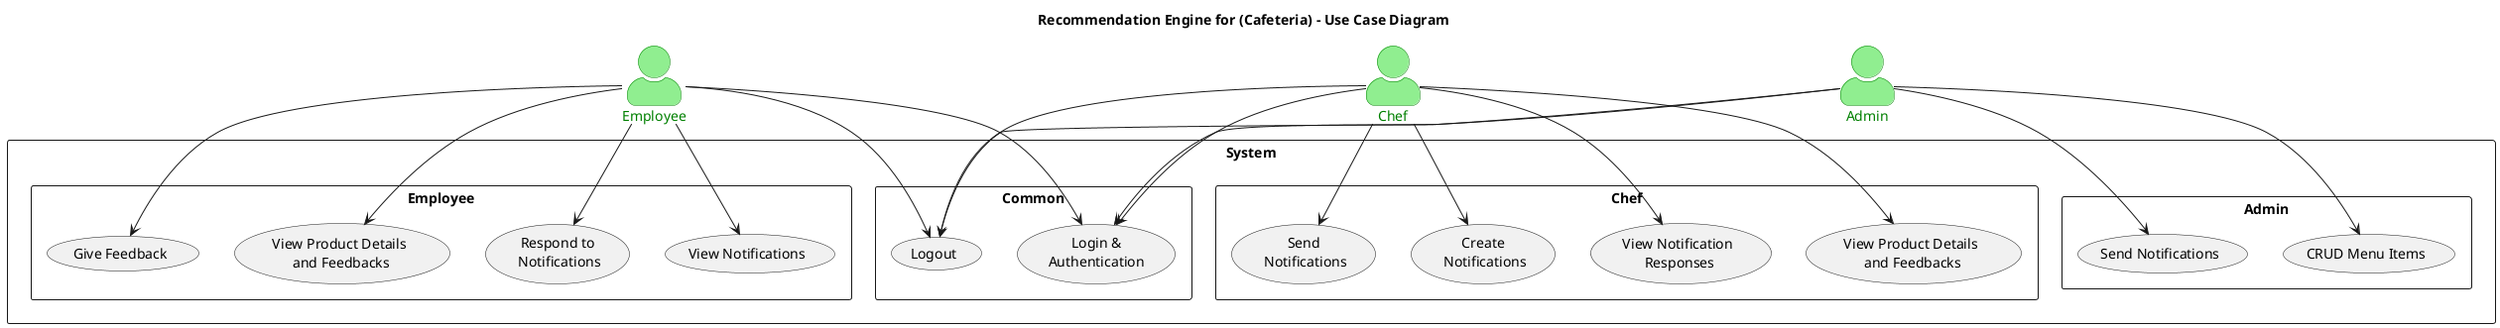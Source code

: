 @startuml
title : Recommendation Engine for (Cafeteria) - Use Case Diagram

skinparam actorStyle awesome

skinparam actor {
  BackgroundColor LightGreen
  BorderColor Green
  FontColor Green
}

actor Employee as E
actor Chef as C
actor Admin as A

rectangle System {
  rectangle Common {
  (Login &\nAuthentication) as L
  (Logout) as LO
  }

  rectangle Employee {
    (View Notifications) as VN
    (Respond to\n Notifications) as RN
    (View Product Details\n and Feedbacks) as VP
    (Give Feedback) as GF
  }

  rectangle Chef {
    (View Product Details\n and Feedbacks) as VP_Chef
    (View Notification\n Responses) as VNR
    (Create\n Notifications) as CN
    (Send\n Notifications) as SN
  }

  rectangle Admin {
    (CRUD Menu Items) as CRUD
    (Send Notifications) as SN_Admin
  }

  E --> L
  E --> VN
  E --> RN
  E --> VP
  E --> GF
  E --> LO

  C --> L
  C --> VP_Chef
  C --> VNR
  C --> CN
  C --> SN
  C --> LO

  A --> L
  A --> CRUD
  A --> SN_Admin
  A --> LO
}

@enduml